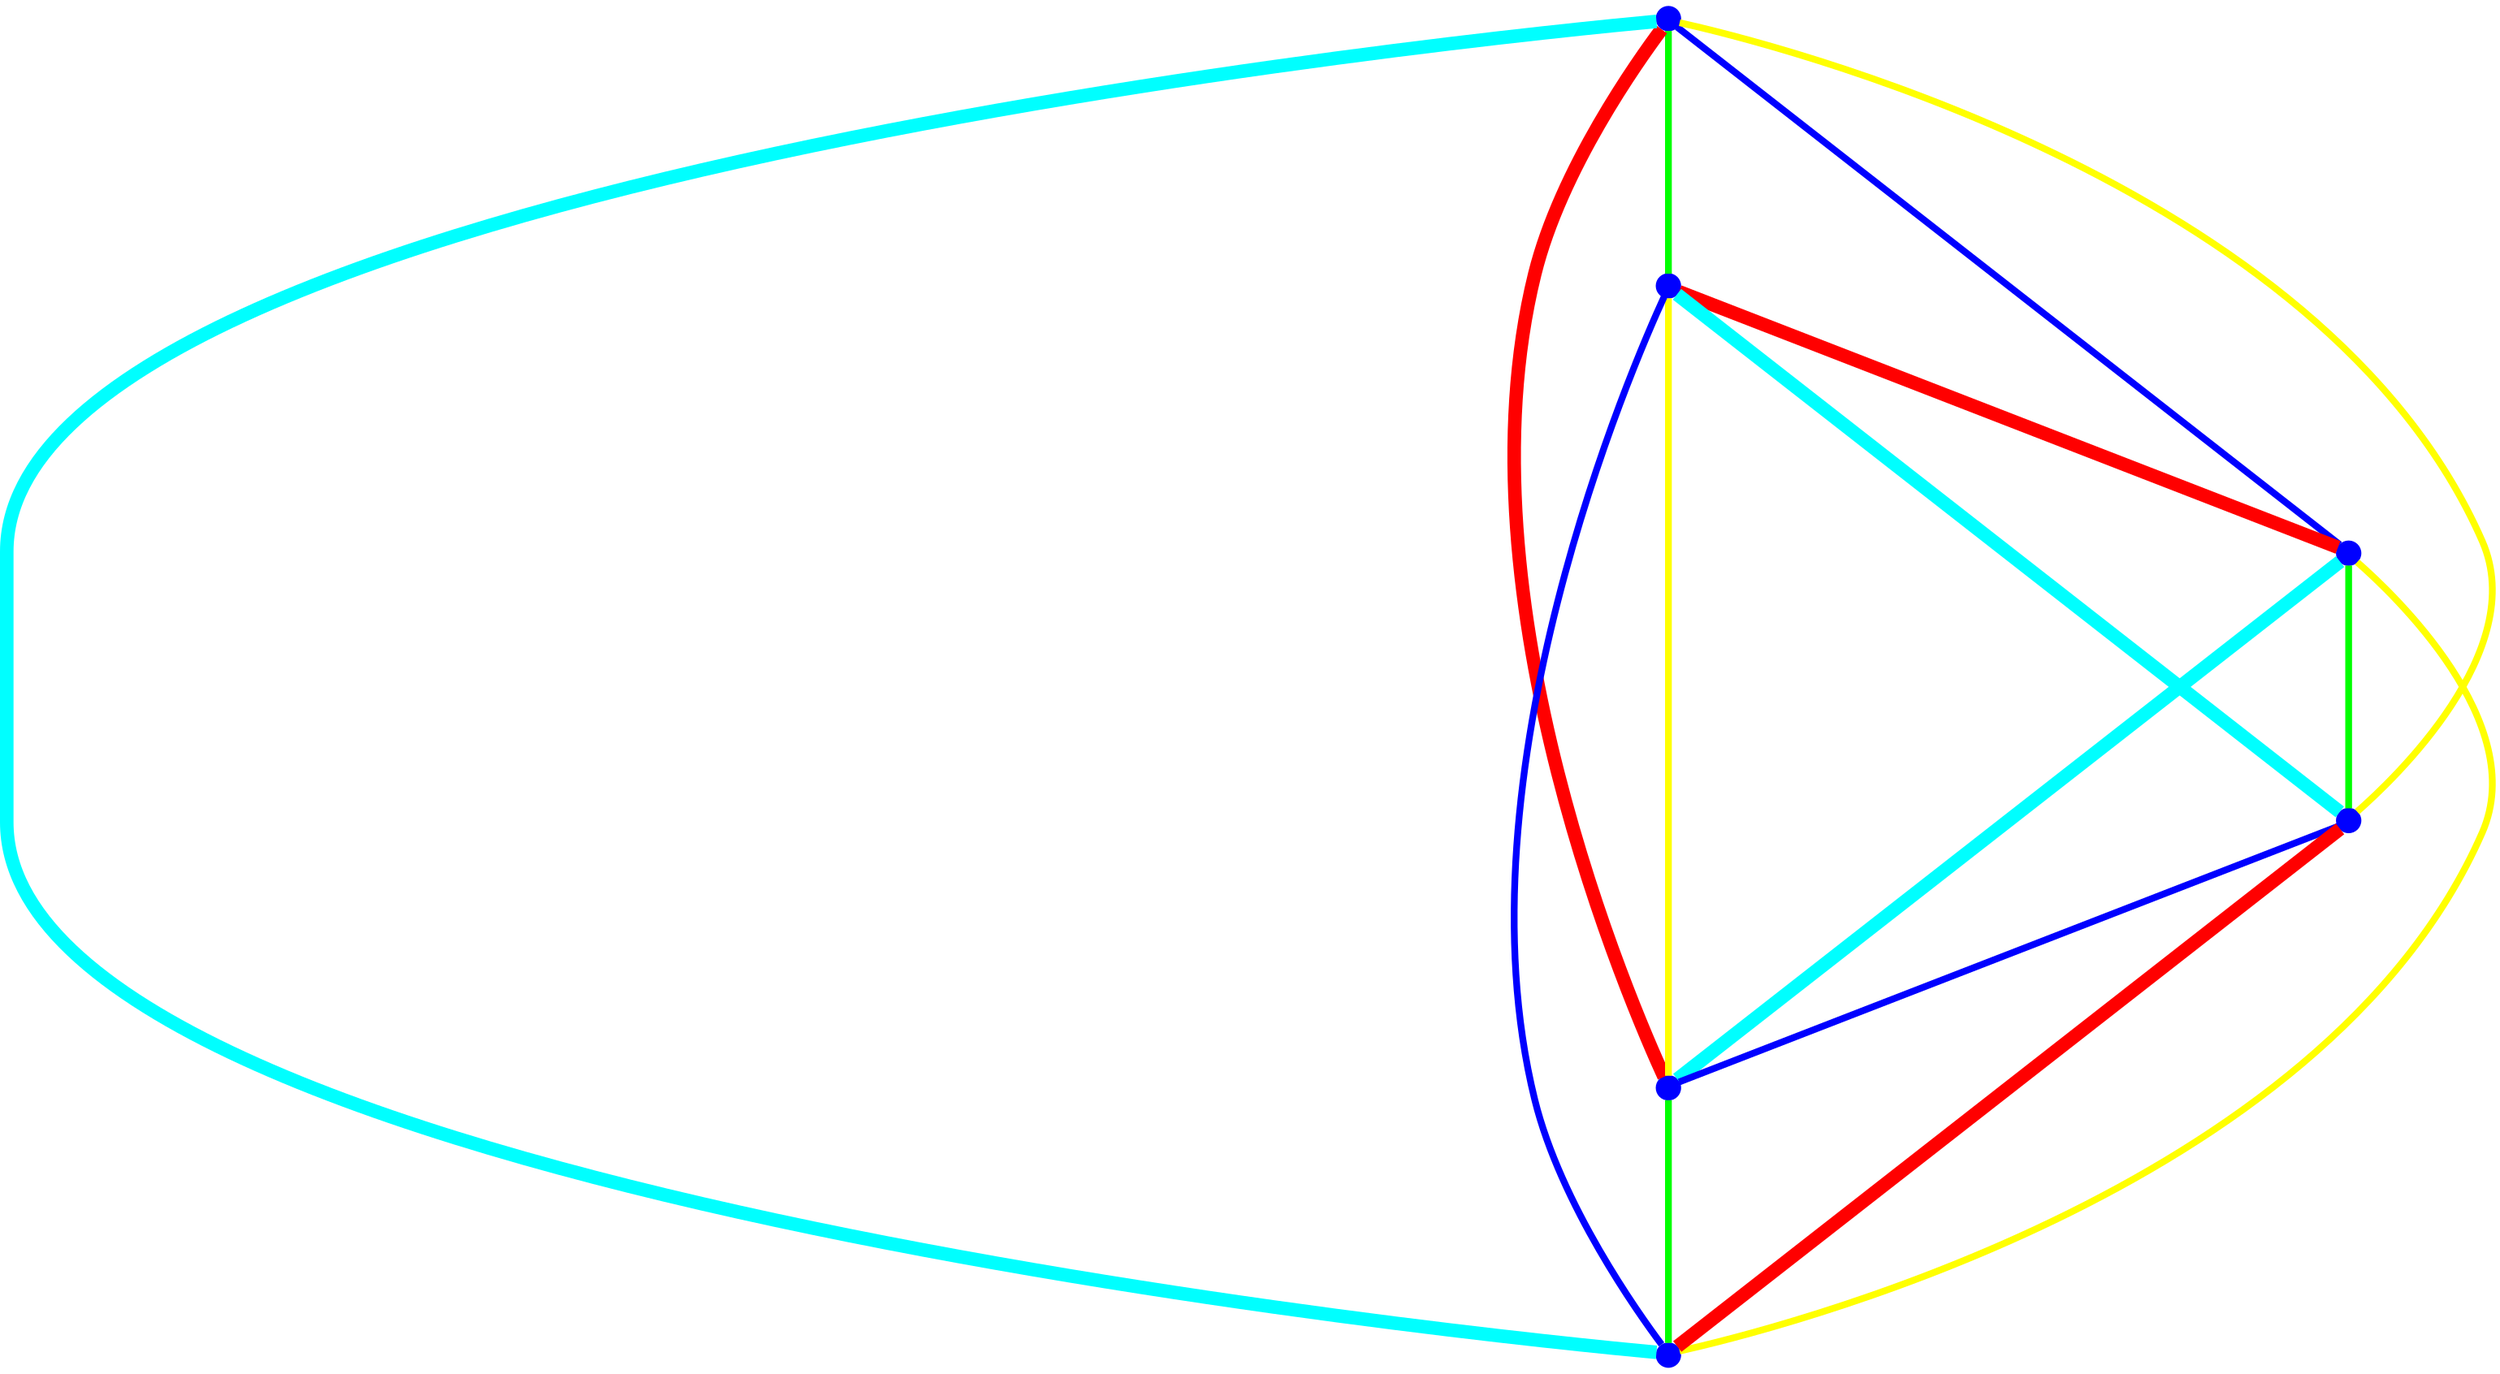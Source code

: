 graph {
ranksep=2
nodesep=2
node [label="" shape=circle style=filled fixedsize=true color=blue fillcolor=blue width=0.2];
"1" -- "2" [style="solid",penwidth="4",color="green"];
"1" -- "3" [style="solid",penwidth="4",color="blue"];
"1" -- "4" [style="solid",penwidth="4",color="yellow"];
"1" -- "5" [style="solid",penwidth="8",color="red"];
"1" -- "6" [style="solid",penwidth="8",color="cyan"];
"2" -- "3" [style="solid",penwidth="8",color="red"];
"2" -- "4" [style="solid",penwidth="8",color="cyan"];
"2" -- "5" [style="solid",penwidth="4",color="yellow"];
"2" -- "6" [style="solid",penwidth="4",color="blue"];
"3" -- "4" [style="solid",penwidth="4",color="green"];
"3" -- "5" [style="solid",penwidth="8",color="cyan"];
"3" -- "6" [style="solid",penwidth="4",color="yellow"];
"4" -- "5" [style="solid",penwidth="4",color="blue"];
"4" -- "6" [style="solid",penwidth="8",color="red"];
"5" -- "6" [style="solid",penwidth="4",color="green"];
}
